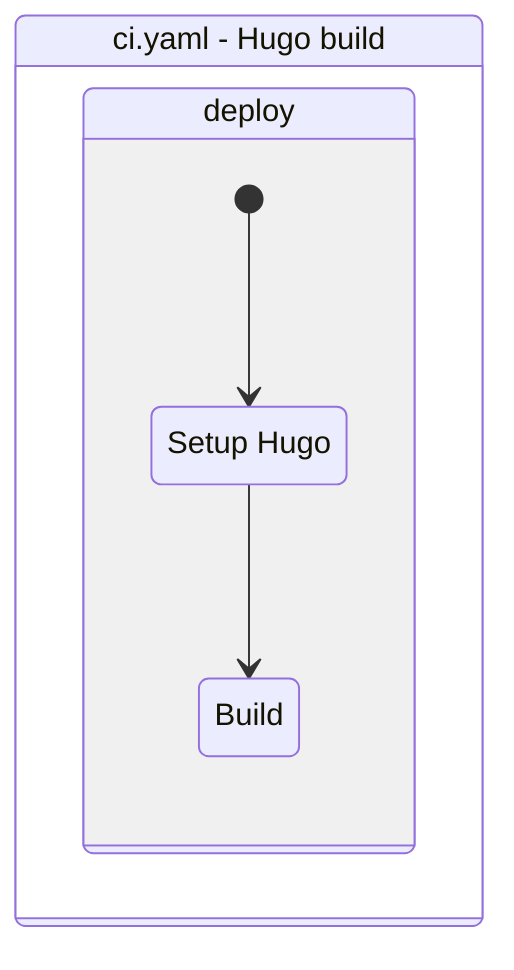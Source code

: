 stateDiagram-v2
    workflow : ci.yaml - Hugo build
    state workflow {
        deploy: deploy
        state deploy {
            [*] --> step1deploy
            step1deploy : Setup Hugo
            step1deploy --> step2deploy
            step2deploy : Build
        }
    }